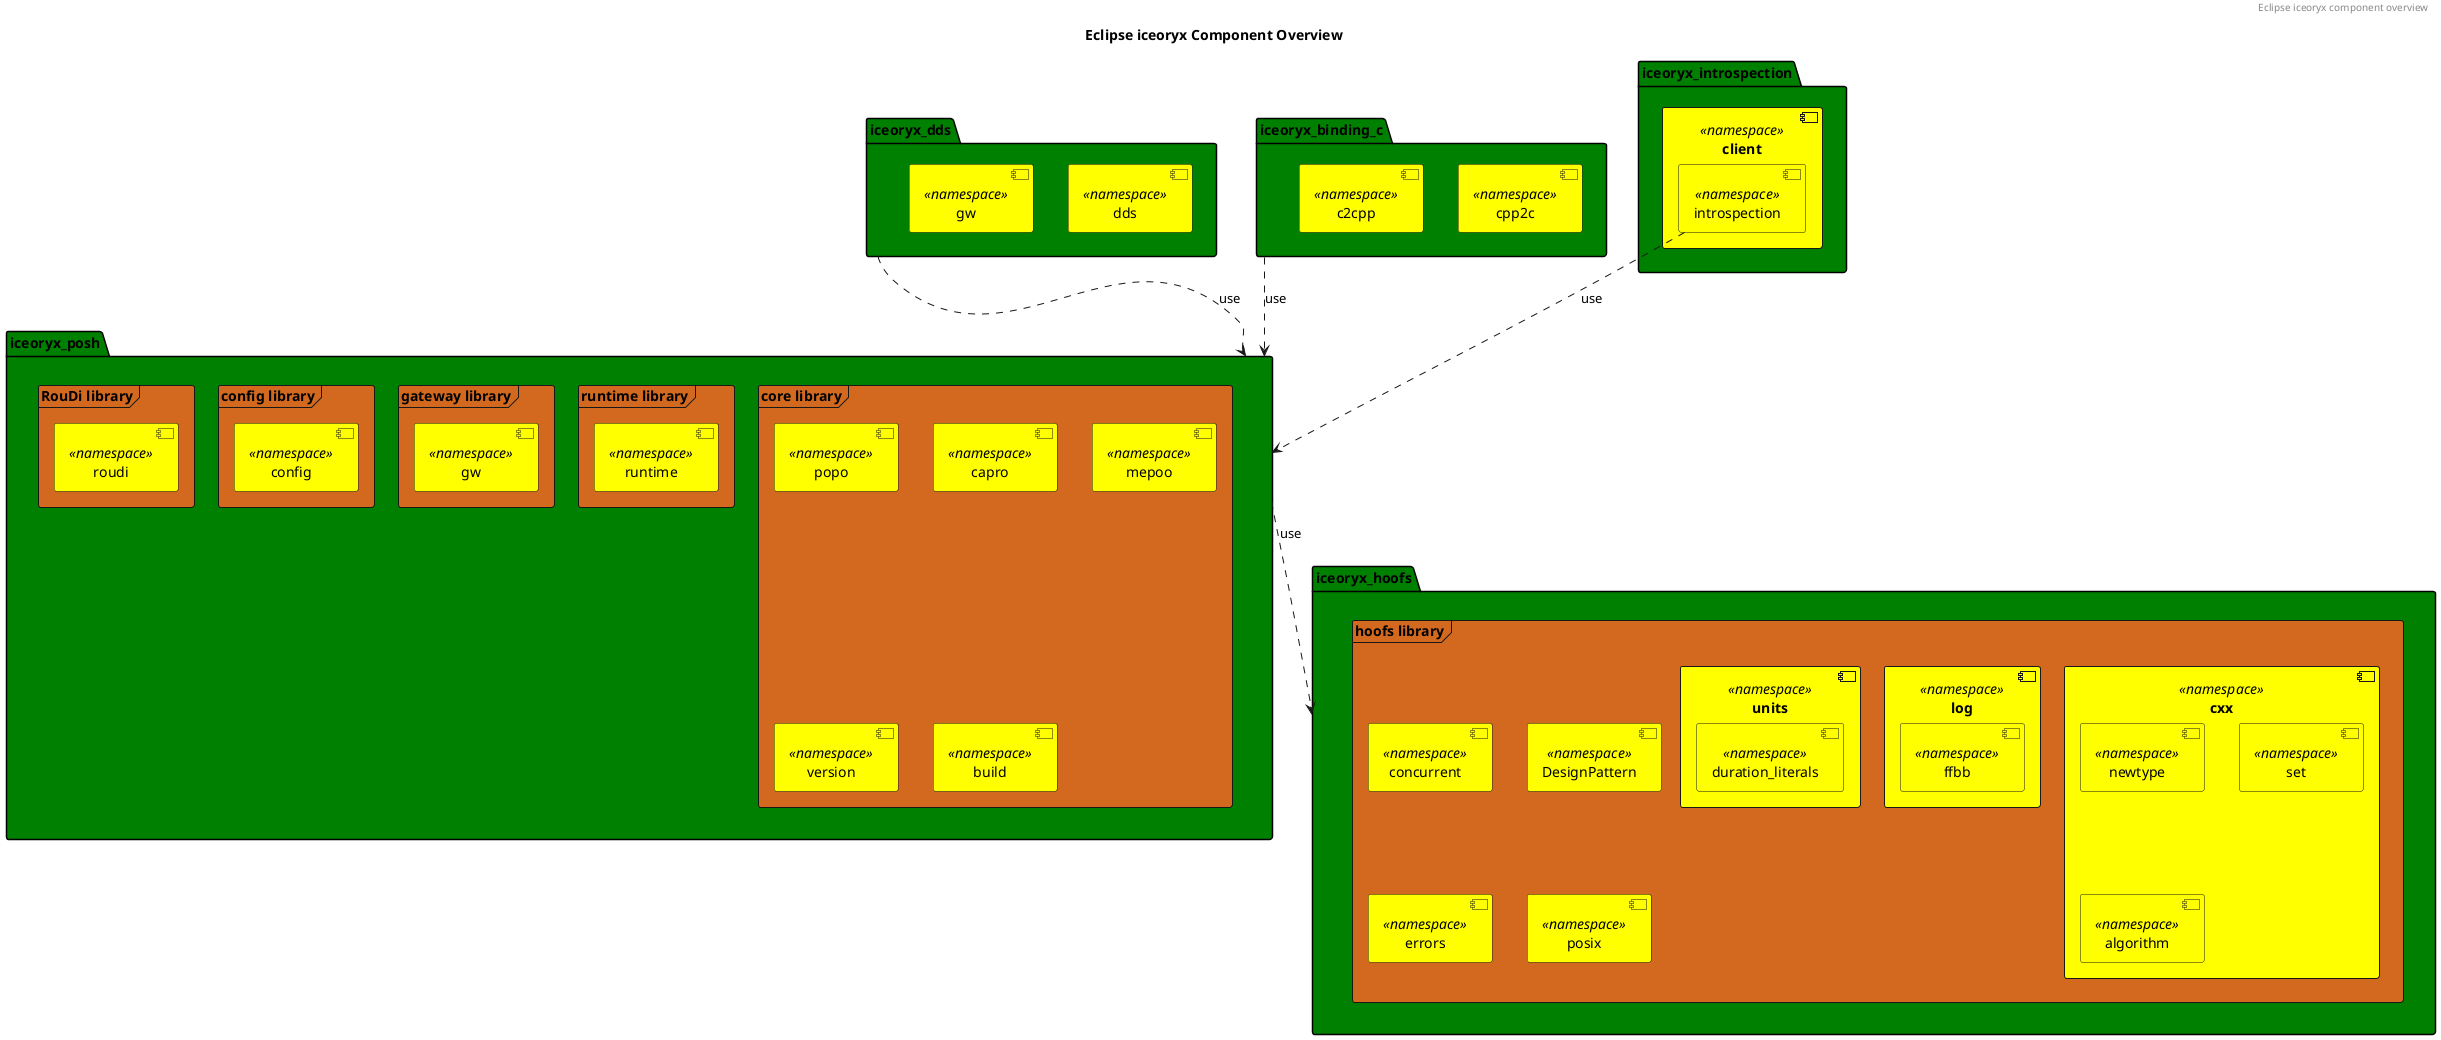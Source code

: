@startuml

title Eclipse iceoryx Component Overview

skinparam BackgroundColor transparent
skinparam componentStyle uml2

skinparam component {
   backgroundColor<<namespace>> yellow
}

skinparam package {
   backgroundColor green
}

skinparam frame {
   backgroundColor chocolate
}

' PlantUML package: CMake package
' PlantUML frame: CMake library

' @todo #539
' RouDi split, separate files and namespaces for static/dynamic discovery
' Implement exported libraries (add_library in iceoryx_posh/CMakeLists.txt)
' RouDiEnvironment shall not be in roudi namespace, but in testing

header Eclipse iceoryx component overview

' HOOFS: Helpful Objects Optimised For Safety
' Library containing modern C++ STL constructs
package iceoryx_hoofs  {
   frame "hoofs library" {
      component concurrent <<namespace>>
      component cxx <<namespace>> {
         component newtype <<namespace>>
         component set <<namespace>>
         component algorithm <<namespace>>
      }
      component DesignPattern <<namespace>>
      component errors <<namespace>>
      component log <<namespace>> {
         component ffbb <<namespace>>
      }
      component units <<namespace>> {
         component duration_literals <<namespace>>

      }
      component posix <<namespace>>
   }
}

' POSH: POSIX SHared memory
' Publish/subscribe IPC communication infrastructure based on shared memory
package iceoryx_posh {
   frame "core library" {
      component popo <<namespace>>
      component capro <<namespace>>
      component mepoo <<namespace>>
      component version <<namespace>>
      component build <<namespace>>
   }

   frame "runtime library" {
      component runtime <<namespace>>
   }

   frame "gateway library" {
      component gw <<namespace>>
   }

   frame "config library" {
      component config <<namespace>>
   }

   component errors <<namespace>>

   frame "RouDi library" {
      component roudi <<namespace>>
   }
}

' DDS: Data Distribution Service
'
package iceoryx_dds  {
   component dds <<namespace>>
   component gw <<namespace>> as gateway_dds
}

' C-Binding
package iceoryx_binding_c  {
   component cpp2c <<namespace>>
   component c2cpp <<namespace>>
}


' Introspection
package iceoryx_introspection  {
   component client <<namespace>> {
      component introspection <<namespace>>
   }
}

iceoryx_posh  ..>  iceoryx_hoofs  : use
iceoryx_dds  ..>  iceoryx_posh  : use
iceoryx_binding_c  ..>  iceoryx_posh  : use
introspection  ..>  iceoryx_posh  : use
@enduml
